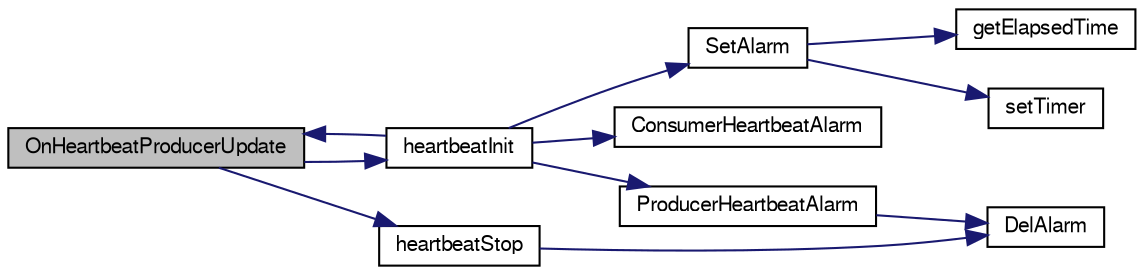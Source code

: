 digraph "OnHeartbeatProducerUpdate"
{
  edge [fontname="FreeSans",fontsize="10",labelfontname="FreeSans",labelfontsize="10"];
  node [fontname="FreeSans",fontsize="10",shape=record];
  rankdir="LR";
  Node1 [label="OnHeartbeatProducerUpdate",height=0.2,width=0.4,color="black", fillcolor="grey75", style="filled" fontcolor="black"];
  Node1 -> Node2 [color="midnightblue",fontsize="10",style="solid",fontname="FreeSans"];
  Node2 [label="heartbeatInit",height=0.2,width=0.4,color="black", fillcolor="white", style="filled",URL="$group__heartbeato.html#ga8896f6846e4d020390f6953f3d98aa21",tooltip="Start heartbeat consumer and producer with respect to 0x1016 and 0x1017 object dictionary entries..."];
  Node2 -> Node1 [color="midnightblue",fontsize="10",style="solid",fontname="FreeSans"];
  Node2 -> Node3 [color="midnightblue",fontsize="10",style="solid",fontname="FreeSans"];
  Node3 [label="SetAlarm",height=0.2,width=0.4,color="black", fillcolor="white", style="filled",URL="$group__timer.html#ga11c2616d78f06ed9144ef662f757b128",tooltip="Set an alarm to execute a callback function when expired. "];
  Node3 -> Node4 [color="midnightblue",fontsize="10",style="solid",fontname="FreeSans"];
  Node4 [label="getElapsedTime",height=0.2,width=0.4,color="black", fillcolor="white", style="filled",URL="$group__timer.html#ga4dccc204d52176bd547ab34d6858f5ba",tooltip="Get the time elapsed since latest timer occurence. "];
  Node3 -> Node5 [color="midnightblue",fontsize="10",style="solid",fontname="FreeSans"];
  Node5 [label="setTimer",height=0.2,width=0.4,color="black", fillcolor="white", style="filled",URL="$group__timer.html#gab8d05dee70f04b5c5190ab00e84da106",tooltip="Set a timerfor a given time. "];
  Node2 -> Node6 [color="midnightblue",fontsize="10",style="solid",fontname="FreeSans"];
  Node6 [label="ConsumerHeartbeatAlarm",height=0.2,width=0.4,color="black", fillcolor="white", style="filled",URL="$group__heartbeato.html#gac1fe275595c601d9dfed7cb9f5e3373e"];
  Node2 -> Node7 [color="midnightblue",fontsize="10",style="solid",fontname="FreeSans"];
  Node7 [label="ProducerHeartbeatAlarm",height=0.2,width=0.4,color="black", fillcolor="white", style="filled",URL="$group__heartbeato.html#gab762f7a046fafea414bb71a456c56709"];
  Node7 -> Node8 [color="midnightblue",fontsize="10",style="solid",fontname="FreeSans"];
  Node8 [label="DelAlarm",height=0.2,width=0.4,color="black", fillcolor="white", style="filled",URL="$group__timer.html#ga991b3cfaac2f201b14d5530f75985c21",tooltip="Delete an alarm before expiring. "];
  Node1 -> Node9 [color="midnightblue",fontsize="10",style="solid",fontname="FreeSans"];
  Node9 [label="heartbeatStop",height=0.2,width=0.4,color="black", fillcolor="white", style="filled",URL="$group__heartbeato.html#ga1b73047269c2a02065e12af18c6053c7",tooltip="Stop heartbeat consumer and producer. "];
  Node9 -> Node8 [color="midnightblue",fontsize="10",style="solid",fontname="FreeSans"];
}

